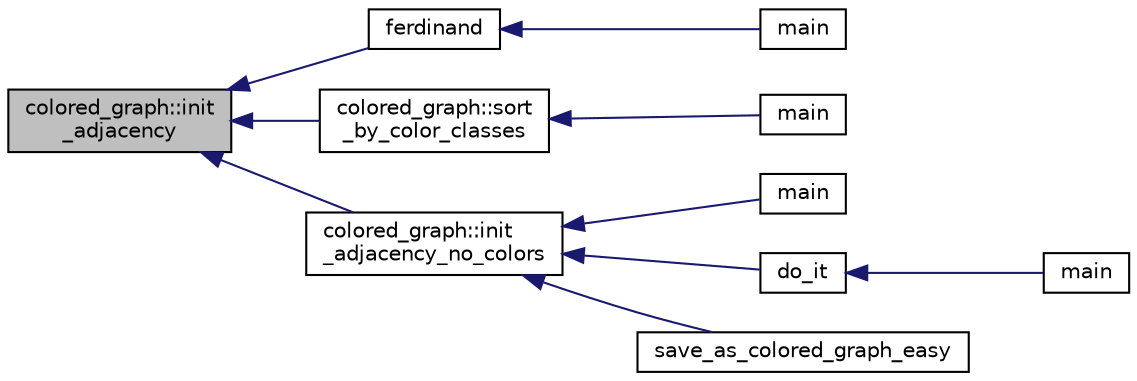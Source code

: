 digraph "colored_graph::init_adjacency"
{
  edge [fontname="Helvetica",fontsize="10",labelfontname="Helvetica",labelfontsize="10"];
  node [fontname="Helvetica",fontsize="10",shape=record];
  rankdir="LR";
  Node397 [label="colored_graph::init\l_adjacency",height=0.2,width=0.4,color="black", fillcolor="grey75", style="filled", fontcolor="black"];
  Node397 -> Node398 [dir="back",color="midnightblue",fontsize="10",style="solid",fontname="Helvetica"];
  Node398 [label="ferdinand",height=0.2,width=0.4,color="black", fillcolor="white", style="filled",URL="$da/df3/ferdinand_8_c.html#a322b57727d23cf5a0932f11c30ea18d9"];
  Node398 -> Node399 [dir="back",color="midnightblue",fontsize="10",style="solid",fontname="Helvetica"];
  Node399 [label="main",height=0.2,width=0.4,color="black", fillcolor="white", style="filled",URL="$da/df3/ferdinand_8_c.html#a3c04138a5bfe5d72780bb7e82a18e627"];
  Node397 -> Node400 [dir="back",color="midnightblue",fontsize="10",style="solid",fontname="Helvetica"];
  Node400 [label="colored_graph::sort\l_by_color_classes",height=0.2,width=0.4,color="black", fillcolor="white", style="filled",URL="$dc/de2/classcolored__graph.html#a0d2f69593524ce6a4d8b25975f484d27"];
  Node400 -> Node401 [dir="back",color="midnightblue",fontsize="10",style="solid",fontname="Helvetica"];
  Node401 [label="main",height=0.2,width=0.4,color="black", fillcolor="white", style="filled",URL="$df/d6c/tools_2graph_8_c.html#a3c04138a5bfe5d72780bb7e82a18e627"];
  Node397 -> Node402 [dir="back",color="midnightblue",fontsize="10",style="solid",fontname="Helvetica"];
  Node402 [label="colored_graph::init\l_adjacency_no_colors",height=0.2,width=0.4,color="black", fillcolor="white", style="filled",URL="$dc/de2/classcolored__graph.html#aa5e628053139148b42e5ea61698d3bae"];
  Node402 -> Node403 [dir="back",color="midnightblue",fontsize="10",style="solid",fontname="Helvetica"];
  Node403 [label="main",height=0.2,width=0.4,color="black", fillcolor="white", style="filled",URL="$dd/d33/apps_2combinatorics_2grassmann_8_c.html#a3c04138a5bfe5d72780bb7e82a18e627"];
  Node402 -> Node404 [dir="back",color="midnightblue",fontsize="10",style="solid",fontname="Helvetica"];
  Node404 [label="do_it",height=0.2,width=0.4,color="black", fillcolor="white", style="filled",URL="$d5/d56/winnie__li_8_c.html#a4a76e267a3647d5cb54c640a98ef405e"];
  Node404 -> Node405 [dir="back",color="midnightblue",fontsize="10",style="solid",fontname="Helvetica"];
  Node405 [label="main",height=0.2,width=0.4,color="black", fillcolor="white", style="filled",URL="$d5/d56/winnie__li_8_c.html#a3c04138a5bfe5d72780bb7e82a18e627"];
  Node402 -> Node406 [dir="back",color="midnightblue",fontsize="10",style="solid",fontname="Helvetica"];
  Node406 [label="save_as_colored_graph_easy",height=0.2,width=0.4,color="black", fillcolor="white", style="filled",URL="$d5/d87/globals_8h.html#aaa3f21e2269dffac458ed52783c772ff"];
}
